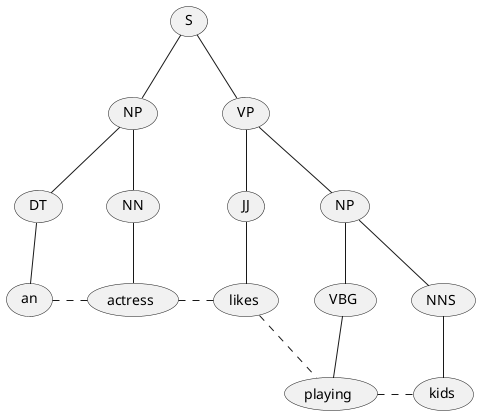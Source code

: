 @startuml
(NP) as (NP1)
(NP) as (NP2)

(S) -- (NP1)
    (NP1) -- (DT)
        (DT) -- (an)
    (NP1) -- (NN)
        (NN) -- (actress)
(S) -- (VP)
    (VP) -- (JJ)
        (JJ) -- (likes)
    (VP) -- (NP2)
        (NP2) -- (VBG)
            (VBG) -- (playing)
        (NP2) -- (NNS)
            (NNS) -- (kids)

(an) . (actress)
(actress) . (likes)
(likes) . (playing)
(playing) . (kids)

@enduml
